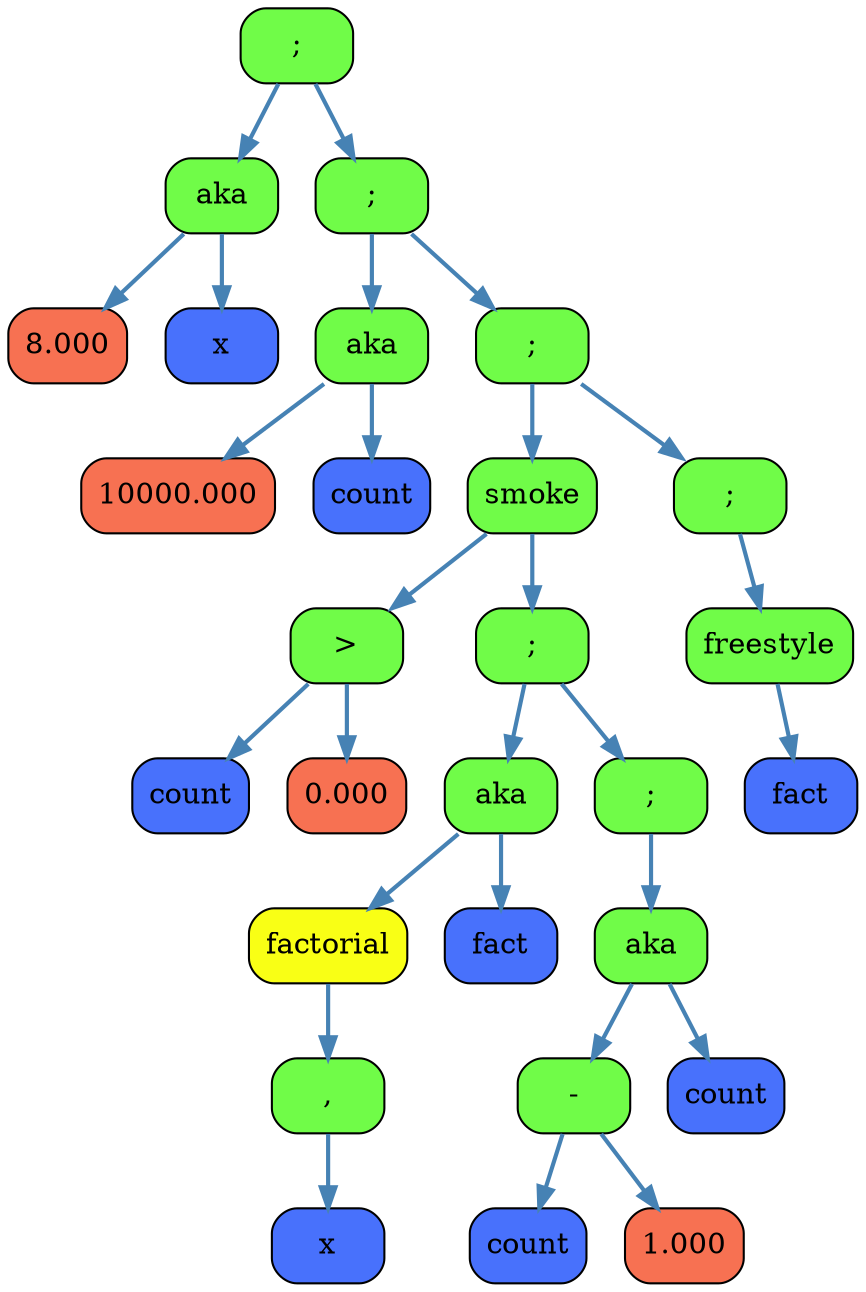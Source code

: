 digraph DotGraph
{
    Node1 [shape="box", color="black", fontcolor="black", fillcolor="#70FC48", style="rounded, filled", weight="1", label=";"];
    Node3 [shape="box", color="black", fontcolor="black", fillcolor="#70FC48", style="rounded, filled", weight="1", label="aka"];
    Node7 [shape="box", color="black", fontcolor="black", fillcolor="#F77152", style="rounded, filled", weight="1", label="8.000"];
    Node3 -> Node7 [color="#4682B4", style="bold", weight="1", label=""];
    Node8 [shape="box", color="black", fontcolor="black", fillcolor="#4871FC", style="rounded, filled", weight="1", label="x"];
    Node3 -> Node8 [color="#4682B4", style="bold", weight="1", label=""];
    Node1 -> Node3 [color="#4682B4", style="bold", weight="1", label=""];
    Node4 [shape="box", color="black", fontcolor="black", fillcolor="#70FC48", style="rounded, filled", weight="1", label=";"];
    Node9 [shape="box", color="black", fontcolor="black", fillcolor="#70FC48", style="rounded, filled", weight="1", label="aka"];
    Node19 [shape="box", color="black", fontcolor="black", fillcolor="#F77152", style="rounded, filled", weight="1", label="10000.000"];
    Node9 -> Node19 [color="#4682B4", style="bold", weight="1", label=""];
    Node20 [shape="box", color="black", fontcolor="black", fillcolor="#4871FC", style="rounded, filled", weight="1", label="count"];
    Node9 -> Node20 [color="#4682B4", style="bold", weight="1", label=""];
    Node4 -> Node9 [color="#4682B4", style="bold", weight="1", label=""];
    Node10 [shape="box", color="black", fontcolor="black", fillcolor="#70FC48", style="rounded, filled", weight="1", label=";"];
    Node21 [shape="box", color="black", fontcolor="black", fillcolor="#70FC48", style="rounded, filled", weight="1", label="smoke"];
    Node43 [shape="box", color="black", fontcolor="black", fillcolor="#70FC48", style="rounded, filled", weight="1", label=">"];
    Node87 [shape="box", color="black", fontcolor="black", fillcolor="#4871FC", style="rounded, filled", weight="1", label="count"];
    Node43 -> Node87 [color="#4682B4", style="bold", weight="1", label=""];
    Node88 [shape="box", color="black", fontcolor="black", fillcolor="#F77152", style="rounded, filled", weight="1", label="0.000"];
    Node43 -> Node88 [color="#4682B4", style="bold", weight="1", label=""];
    Node21 -> Node43 [color="#4682B4", style="bold", weight="1", label=""];
    Node44 [shape="box", color="black", fontcolor="black", fillcolor="#70FC48", style="rounded, filled", weight="1", label=";"];
    Node89 [shape="box", color="black", fontcolor="black", fillcolor="#70FC48", style="rounded, filled", weight="1", label="aka"];
    Node179 [shape="box", color="black", fontcolor="black", fillcolor="#F9FF15", style="rounded, filled", weight="1", label="factorial"];
    Node359 [shape="box", color="black", fontcolor="black", fillcolor="#70FC48", style="rounded, filled", weight="1", label=","];
    Node719 [shape="box", color="black", fontcolor="black", fillcolor="#4871FC", style="rounded, filled", weight="1", label="x"];
    Node359 -> Node719 [color="#4682B4", style="bold", weight="1", label=""];
    Node179 -> Node359 [color="#4682B4", style="bold", weight="1", label=""];
    Node89 -> Node179 [color="#4682B4", style="bold", weight="1", label=""];
    Node180 [shape="box", color="black", fontcolor="black", fillcolor="#4871FC", style="rounded, filled", weight="1", label="fact"];
    Node89 -> Node180 [color="#4682B4", style="bold", weight="1", label=""];
    Node44 -> Node89 [color="#4682B4", style="bold", weight="1", label=""];
    Node90 [shape="box", color="black", fontcolor="black", fillcolor="#70FC48", style="rounded, filled", weight="1", label=";"];
    Node181 [shape="box", color="black", fontcolor="black", fillcolor="#70FC48", style="rounded, filled", weight="1", label="aka"];
    Node363 [shape="box", color="black", fontcolor="black", fillcolor="#70FC48", style="rounded, filled", weight="1", label="-"];
    Node727 [shape="box", color="black", fontcolor="black", fillcolor="#4871FC", style="rounded, filled", weight="1", label="count"];
    Node363 -> Node727 [color="#4682B4", style="bold", weight="1", label=""];
    Node728 [shape="box", color="black", fontcolor="black", fillcolor="#F77152", style="rounded, filled", weight="1", label="1.000"];
    Node363 -> Node728 [color="#4682B4", style="bold", weight="1", label=""];
    Node181 -> Node363 [color="#4682B4", style="bold", weight="1", label=""];
    Node364 [shape="box", color="black", fontcolor="black", fillcolor="#4871FC", style="rounded, filled", weight="1", label="count"];
    Node181 -> Node364 [color="#4682B4", style="bold", weight="1", label=""];
    Node90 -> Node181 [color="#4682B4", style="bold", weight="1", label=""];
    Node44 -> Node90 [color="#4682B4", style="bold", weight="1", label=""];
    Node21 -> Node44 [color="#4682B4", style="bold", weight="1", label=""];
    Node10 -> Node21 [color="#4682B4", style="bold", weight="1", label=""];
    Node22 [shape="box", color="black", fontcolor="black", fillcolor="#70FC48", style="rounded, filled", weight="1", label=";"];
    Node45 [shape="box", color="black", fontcolor="black", fillcolor="#70FC48", style="rounded, filled", weight="1", label="freestyle"];
    Node92 [shape="box", color="black", fontcolor="black", fillcolor="#4871FC", style="rounded, filled", weight="1", label="fact"];
    Node45 -> Node92 [color="#4682B4", style="bold", weight="1", label=""];
    Node22 -> Node45 [color="#4682B4", style="bold", weight="1", label=""];
    Node10 -> Node22 [color="#4682B4", style="bold", weight="1", label=""];
    Node4 -> Node10 [color="#4682B4", style="bold", weight="1", label=""];
    Node1 -> Node4 [color="#4682B4", style="bold", weight="1", label=""];
}
